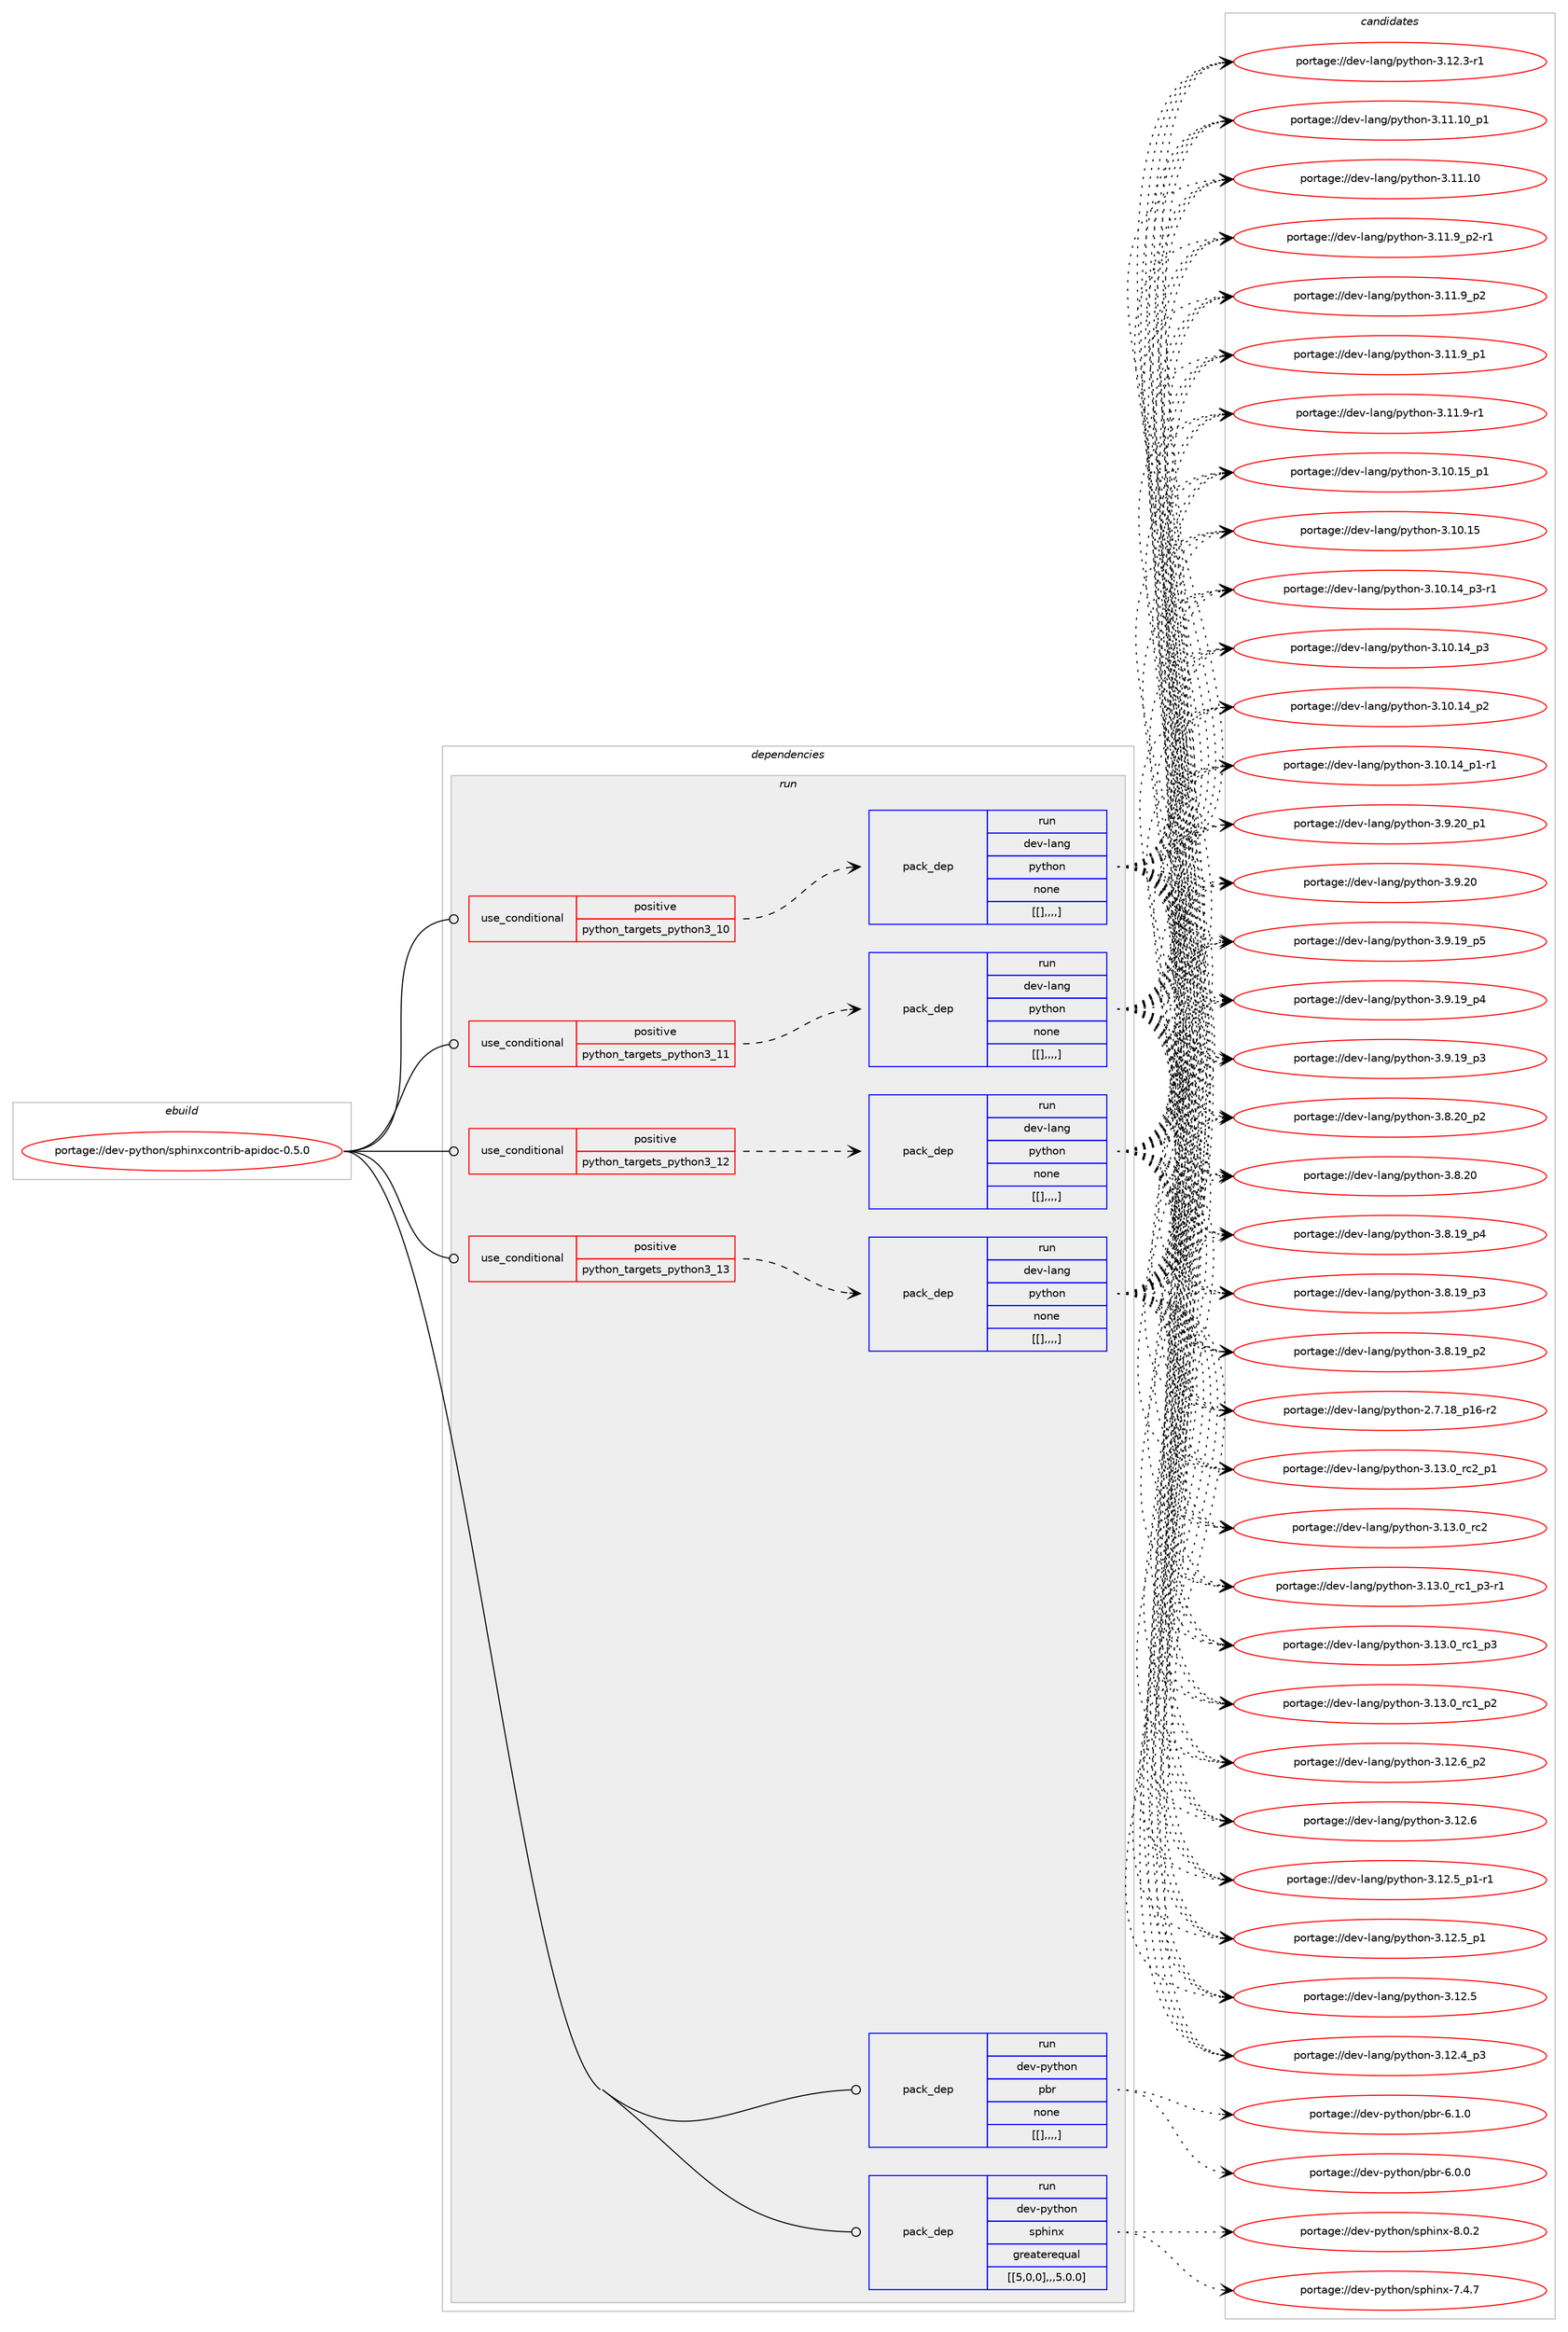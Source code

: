 digraph prolog {

# *************
# Graph options
# *************

newrank=true;
concentrate=true;
compound=true;
graph [rankdir=LR,fontname=Helvetica,fontsize=10,ranksep=1.5];#, ranksep=2.5, nodesep=0.2];
edge  [arrowhead=vee];
node  [fontname=Helvetica,fontsize=10];

# **********
# The ebuild
# **********

subgraph cluster_leftcol {
color=gray;
label=<<i>ebuild</i>>;
id [label="portage://dev-python/sphinxcontrib-apidoc-0.5.0", color=red, width=4, href="../dev-python/sphinxcontrib-apidoc-0.5.0.svg"];
}

# ****************
# The dependencies
# ****************

subgraph cluster_midcol {
color=gray;
label=<<i>dependencies</i>>;
subgraph cluster_compile {
fillcolor="#eeeeee";
style=filled;
label=<<i>compile</i>>;
}
subgraph cluster_compileandrun {
fillcolor="#eeeeee";
style=filled;
label=<<i>compile and run</i>>;
}
subgraph cluster_run {
fillcolor="#eeeeee";
style=filled;
label=<<i>run</i>>;
subgraph cond41582 {
dependency167345 [label=<<TABLE BORDER="0" CELLBORDER="1" CELLSPACING="0" CELLPADDING="4"><TR><TD ROWSPAN="3" CELLPADDING="10">use_conditional</TD></TR><TR><TD>positive</TD></TR><TR><TD>python_targets_python3_10</TD></TR></TABLE>>, shape=none, color=red];
subgraph pack124505 {
dependency167346 [label=<<TABLE BORDER="0" CELLBORDER="1" CELLSPACING="0" CELLPADDING="4" WIDTH="220"><TR><TD ROWSPAN="6" CELLPADDING="30">pack_dep</TD></TR><TR><TD WIDTH="110">run</TD></TR><TR><TD>dev-lang</TD></TR><TR><TD>python</TD></TR><TR><TD>none</TD></TR><TR><TD>[[],,,,]</TD></TR></TABLE>>, shape=none, color=blue];
}
dependency167345:e -> dependency167346:w [weight=20,style="dashed",arrowhead="vee"];
}
id:e -> dependency167345:w [weight=20,style="solid",arrowhead="odot"];
subgraph cond41583 {
dependency167347 [label=<<TABLE BORDER="0" CELLBORDER="1" CELLSPACING="0" CELLPADDING="4"><TR><TD ROWSPAN="3" CELLPADDING="10">use_conditional</TD></TR><TR><TD>positive</TD></TR><TR><TD>python_targets_python3_11</TD></TR></TABLE>>, shape=none, color=red];
subgraph pack124506 {
dependency167348 [label=<<TABLE BORDER="0" CELLBORDER="1" CELLSPACING="0" CELLPADDING="4" WIDTH="220"><TR><TD ROWSPAN="6" CELLPADDING="30">pack_dep</TD></TR><TR><TD WIDTH="110">run</TD></TR><TR><TD>dev-lang</TD></TR><TR><TD>python</TD></TR><TR><TD>none</TD></TR><TR><TD>[[],,,,]</TD></TR></TABLE>>, shape=none, color=blue];
}
dependency167347:e -> dependency167348:w [weight=20,style="dashed",arrowhead="vee"];
}
id:e -> dependency167347:w [weight=20,style="solid",arrowhead="odot"];
subgraph cond41584 {
dependency167349 [label=<<TABLE BORDER="0" CELLBORDER="1" CELLSPACING="0" CELLPADDING="4"><TR><TD ROWSPAN="3" CELLPADDING="10">use_conditional</TD></TR><TR><TD>positive</TD></TR><TR><TD>python_targets_python3_12</TD></TR></TABLE>>, shape=none, color=red];
subgraph pack124507 {
dependency167350 [label=<<TABLE BORDER="0" CELLBORDER="1" CELLSPACING="0" CELLPADDING="4" WIDTH="220"><TR><TD ROWSPAN="6" CELLPADDING="30">pack_dep</TD></TR><TR><TD WIDTH="110">run</TD></TR><TR><TD>dev-lang</TD></TR><TR><TD>python</TD></TR><TR><TD>none</TD></TR><TR><TD>[[],,,,]</TD></TR></TABLE>>, shape=none, color=blue];
}
dependency167349:e -> dependency167350:w [weight=20,style="dashed",arrowhead="vee"];
}
id:e -> dependency167349:w [weight=20,style="solid",arrowhead="odot"];
subgraph cond41585 {
dependency167351 [label=<<TABLE BORDER="0" CELLBORDER="1" CELLSPACING="0" CELLPADDING="4"><TR><TD ROWSPAN="3" CELLPADDING="10">use_conditional</TD></TR><TR><TD>positive</TD></TR><TR><TD>python_targets_python3_13</TD></TR></TABLE>>, shape=none, color=red];
subgraph pack124508 {
dependency167352 [label=<<TABLE BORDER="0" CELLBORDER="1" CELLSPACING="0" CELLPADDING="4" WIDTH="220"><TR><TD ROWSPAN="6" CELLPADDING="30">pack_dep</TD></TR><TR><TD WIDTH="110">run</TD></TR><TR><TD>dev-lang</TD></TR><TR><TD>python</TD></TR><TR><TD>none</TD></TR><TR><TD>[[],,,,]</TD></TR></TABLE>>, shape=none, color=blue];
}
dependency167351:e -> dependency167352:w [weight=20,style="dashed",arrowhead="vee"];
}
id:e -> dependency167351:w [weight=20,style="solid",arrowhead="odot"];
subgraph pack124509 {
dependency167353 [label=<<TABLE BORDER="0" CELLBORDER="1" CELLSPACING="0" CELLPADDING="4" WIDTH="220"><TR><TD ROWSPAN="6" CELLPADDING="30">pack_dep</TD></TR><TR><TD WIDTH="110">run</TD></TR><TR><TD>dev-python</TD></TR><TR><TD>pbr</TD></TR><TR><TD>none</TD></TR><TR><TD>[[],,,,]</TD></TR></TABLE>>, shape=none, color=blue];
}
id:e -> dependency167353:w [weight=20,style="solid",arrowhead="odot"];
subgraph pack124510 {
dependency167354 [label=<<TABLE BORDER="0" CELLBORDER="1" CELLSPACING="0" CELLPADDING="4" WIDTH="220"><TR><TD ROWSPAN="6" CELLPADDING="30">pack_dep</TD></TR><TR><TD WIDTH="110">run</TD></TR><TR><TD>dev-python</TD></TR><TR><TD>sphinx</TD></TR><TR><TD>greaterequal</TD></TR><TR><TD>[[5,0,0],,,5.0.0]</TD></TR></TABLE>>, shape=none, color=blue];
}
id:e -> dependency167354:w [weight=20,style="solid",arrowhead="odot"];
}
}

# **************
# The candidates
# **************

subgraph cluster_choices {
rank=same;
color=gray;
label=<<i>candidates</i>>;

subgraph choice124505 {
color=black;
nodesep=1;
choice100101118451089711010347112121116104111110455146495146489511499509511249 [label="portage://dev-lang/python-3.13.0_rc2_p1", color=red, width=4,href="../dev-lang/python-3.13.0_rc2_p1.svg"];
choice10010111845108971101034711212111610411111045514649514648951149950 [label="portage://dev-lang/python-3.13.0_rc2", color=red, width=4,href="../dev-lang/python-3.13.0_rc2.svg"];
choice1001011184510897110103471121211161041111104551464951464895114994995112514511449 [label="portage://dev-lang/python-3.13.0_rc1_p3-r1", color=red, width=4,href="../dev-lang/python-3.13.0_rc1_p3-r1.svg"];
choice100101118451089711010347112121116104111110455146495146489511499499511251 [label="portage://dev-lang/python-3.13.0_rc1_p3", color=red, width=4,href="../dev-lang/python-3.13.0_rc1_p3.svg"];
choice100101118451089711010347112121116104111110455146495146489511499499511250 [label="portage://dev-lang/python-3.13.0_rc1_p2", color=red, width=4,href="../dev-lang/python-3.13.0_rc1_p2.svg"];
choice100101118451089711010347112121116104111110455146495046549511250 [label="portage://dev-lang/python-3.12.6_p2", color=red, width=4,href="../dev-lang/python-3.12.6_p2.svg"];
choice10010111845108971101034711212111610411111045514649504654 [label="portage://dev-lang/python-3.12.6", color=red, width=4,href="../dev-lang/python-3.12.6.svg"];
choice1001011184510897110103471121211161041111104551464950465395112494511449 [label="portage://dev-lang/python-3.12.5_p1-r1", color=red, width=4,href="../dev-lang/python-3.12.5_p1-r1.svg"];
choice100101118451089711010347112121116104111110455146495046539511249 [label="portage://dev-lang/python-3.12.5_p1", color=red, width=4,href="../dev-lang/python-3.12.5_p1.svg"];
choice10010111845108971101034711212111610411111045514649504653 [label="portage://dev-lang/python-3.12.5", color=red, width=4,href="../dev-lang/python-3.12.5.svg"];
choice100101118451089711010347112121116104111110455146495046529511251 [label="portage://dev-lang/python-3.12.4_p3", color=red, width=4,href="../dev-lang/python-3.12.4_p3.svg"];
choice100101118451089711010347112121116104111110455146495046514511449 [label="portage://dev-lang/python-3.12.3-r1", color=red, width=4,href="../dev-lang/python-3.12.3-r1.svg"];
choice10010111845108971101034711212111610411111045514649494649489511249 [label="portage://dev-lang/python-3.11.10_p1", color=red, width=4,href="../dev-lang/python-3.11.10_p1.svg"];
choice1001011184510897110103471121211161041111104551464949464948 [label="portage://dev-lang/python-3.11.10", color=red, width=4,href="../dev-lang/python-3.11.10.svg"];
choice1001011184510897110103471121211161041111104551464949465795112504511449 [label="portage://dev-lang/python-3.11.9_p2-r1", color=red, width=4,href="../dev-lang/python-3.11.9_p2-r1.svg"];
choice100101118451089711010347112121116104111110455146494946579511250 [label="portage://dev-lang/python-3.11.9_p2", color=red, width=4,href="../dev-lang/python-3.11.9_p2.svg"];
choice100101118451089711010347112121116104111110455146494946579511249 [label="portage://dev-lang/python-3.11.9_p1", color=red, width=4,href="../dev-lang/python-3.11.9_p1.svg"];
choice100101118451089711010347112121116104111110455146494946574511449 [label="portage://dev-lang/python-3.11.9-r1", color=red, width=4,href="../dev-lang/python-3.11.9-r1.svg"];
choice10010111845108971101034711212111610411111045514649484649539511249 [label="portage://dev-lang/python-3.10.15_p1", color=red, width=4,href="../dev-lang/python-3.10.15_p1.svg"];
choice1001011184510897110103471121211161041111104551464948464953 [label="portage://dev-lang/python-3.10.15", color=red, width=4,href="../dev-lang/python-3.10.15.svg"];
choice100101118451089711010347112121116104111110455146494846495295112514511449 [label="portage://dev-lang/python-3.10.14_p3-r1", color=red, width=4,href="../dev-lang/python-3.10.14_p3-r1.svg"];
choice10010111845108971101034711212111610411111045514649484649529511251 [label="portage://dev-lang/python-3.10.14_p3", color=red, width=4,href="../dev-lang/python-3.10.14_p3.svg"];
choice10010111845108971101034711212111610411111045514649484649529511250 [label="portage://dev-lang/python-3.10.14_p2", color=red, width=4,href="../dev-lang/python-3.10.14_p2.svg"];
choice100101118451089711010347112121116104111110455146494846495295112494511449 [label="portage://dev-lang/python-3.10.14_p1-r1", color=red, width=4,href="../dev-lang/python-3.10.14_p1-r1.svg"];
choice100101118451089711010347112121116104111110455146574650489511249 [label="portage://dev-lang/python-3.9.20_p1", color=red, width=4,href="../dev-lang/python-3.9.20_p1.svg"];
choice10010111845108971101034711212111610411111045514657465048 [label="portage://dev-lang/python-3.9.20", color=red, width=4,href="../dev-lang/python-3.9.20.svg"];
choice100101118451089711010347112121116104111110455146574649579511253 [label="portage://dev-lang/python-3.9.19_p5", color=red, width=4,href="../dev-lang/python-3.9.19_p5.svg"];
choice100101118451089711010347112121116104111110455146574649579511252 [label="portage://dev-lang/python-3.9.19_p4", color=red, width=4,href="../dev-lang/python-3.9.19_p4.svg"];
choice100101118451089711010347112121116104111110455146574649579511251 [label="portage://dev-lang/python-3.9.19_p3", color=red, width=4,href="../dev-lang/python-3.9.19_p3.svg"];
choice100101118451089711010347112121116104111110455146564650489511250 [label="portage://dev-lang/python-3.8.20_p2", color=red, width=4,href="../dev-lang/python-3.8.20_p2.svg"];
choice10010111845108971101034711212111610411111045514656465048 [label="portage://dev-lang/python-3.8.20", color=red, width=4,href="../dev-lang/python-3.8.20.svg"];
choice100101118451089711010347112121116104111110455146564649579511252 [label="portage://dev-lang/python-3.8.19_p4", color=red, width=4,href="../dev-lang/python-3.8.19_p4.svg"];
choice100101118451089711010347112121116104111110455146564649579511251 [label="portage://dev-lang/python-3.8.19_p3", color=red, width=4,href="../dev-lang/python-3.8.19_p3.svg"];
choice100101118451089711010347112121116104111110455146564649579511250 [label="portage://dev-lang/python-3.8.19_p2", color=red, width=4,href="../dev-lang/python-3.8.19_p2.svg"];
choice100101118451089711010347112121116104111110455046554649569511249544511450 [label="portage://dev-lang/python-2.7.18_p16-r2", color=red, width=4,href="../dev-lang/python-2.7.18_p16-r2.svg"];
dependency167346:e -> choice100101118451089711010347112121116104111110455146495146489511499509511249:w [style=dotted,weight="100"];
dependency167346:e -> choice10010111845108971101034711212111610411111045514649514648951149950:w [style=dotted,weight="100"];
dependency167346:e -> choice1001011184510897110103471121211161041111104551464951464895114994995112514511449:w [style=dotted,weight="100"];
dependency167346:e -> choice100101118451089711010347112121116104111110455146495146489511499499511251:w [style=dotted,weight="100"];
dependency167346:e -> choice100101118451089711010347112121116104111110455146495146489511499499511250:w [style=dotted,weight="100"];
dependency167346:e -> choice100101118451089711010347112121116104111110455146495046549511250:w [style=dotted,weight="100"];
dependency167346:e -> choice10010111845108971101034711212111610411111045514649504654:w [style=dotted,weight="100"];
dependency167346:e -> choice1001011184510897110103471121211161041111104551464950465395112494511449:w [style=dotted,weight="100"];
dependency167346:e -> choice100101118451089711010347112121116104111110455146495046539511249:w [style=dotted,weight="100"];
dependency167346:e -> choice10010111845108971101034711212111610411111045514649504653:w [style=dotted,weight="100"];
dependency167346:e -> choice100101118451089711010347112121116104111110455146495046529511251:w [style=dotted,weight="100"];
dependency167346:e -> choice100101118451089711010347112121116104111110455146495046514511449:w [style=dotted,weight="100"];
dependency167346:e -> choice10010111845108971101034711212111610411111045514649494649489511249:w [style=dotted,weight="100"];
dependency167346:e -> choice1001011184510897110103471121211161041111104551464949464948:w [style=dotted,weight="100"];
dependency167346:e -> choice1001011184510897110103471121211161041111104551464949465795112504511449:w [style=dotted,weight="100"];
dependency167346:e -> choice100101118451089711010347112121116104111110455146494946579511250:w [style=dotted,weight="100"];
dependency167346:e -> choice100101118451089711010347112121116104111110455146494946579511249:w [style=dotted,weight="100"];
dependency167346:e -> choice100101118451089711010347112121116104111110455146494946574511449:w [style=dotted,weight="100"];
dependency167346:e -> choice10010111845108971101034711212111610411111045514649484649539511249:w [style=dotted,weight="100"];
dependency167346:e -> choice1001011184510897110103471121211161041111104551464948464953:w [style=dotted,weight="100"];
dependency167346:e -> choice100101118451089711010347112121116104111110455146494846495295112514511449:w [style=dotted,weight="100"];
dependency167346:e -> choice10010111845108971101034711212111610411111045514649484649529511251:w [style=dotted,weight="100"];
dependency167346:e -> choice10010111845108971101034711212111610411111045514649484649529511250:w [style=dotted,weight="100"];
dependency167346:e -> choice100101118451089711010347112121116104111110455146494846495295112494511449:w [style=dotted,weight="100"];
dependency167346:e -> choice100101118451089711010347112121116104111110455146574650489511249:w [style=dotted,weight="100"];
dependency167346:e -> choice10010111845108971101034711212111610411111045514657465048:w [style=dotted,weight="100"];
dependency167346:e -> choice100101118451089711010347112121116104111110455146574649579511253:w [style=dotted,weight="100"];
dependency167346:e -> choice100101118451089711010347112121116104111110455146574649579511252:w [style=dotted,weight="100"];
dependency167346:e -> choice100101118451089711010347112121116104111110455146574649579511251:w [style=dotted,weight="100"];
dependency167346:e -> choice100101118451089711010347112121116104111110455146564650489511250:w [style=dotted,weight="100"];
dependency167346:e -> choice10010111845108971101034711212111610411111045514656465048:w [style=dotted,weight="100"];
dependency167346:e -> choice100101118451089711010347112121116104111110455146564649579511252:w [style=dotted,weight="100"];
dependency167346:e -> choice100101118451089711010347112121116104111110455146564649579511251:w [style=dotted,weight="100"];
dependency167346:e -> choice100101118451089711010347112121116104111110455146564649579511250:w [style=dotted,weight="100"];
dependency167346:e -> choice100101118451089711010347112121116104111110455046554649569511249544511450:w [style=dotted,weight="100"];
}
subgraph choice124506 {
color=black;
nodesep=1;
choice100101118451089711010347112121116104111110455146495146489511499509511249 [label="portage://dev-lang/python-3.13.0_rc2_p1", color=red, width=4,href="../dev-lang/python-3.13.0_rc2_p1.svg"];
choice10010111845108971101034711212111610411111045514649514648951149950 [label="portage://dev-lang/python-3.13.0_rc2", color=red, width=4,href="../dev-lang/python-3.13.0_rc2.svg"];
choice1001011184510897110103471121211161041111104551464951464895114994995112514511449 [label="portage://dev-lang/python-3.13.0_rc1_p3-r1", color=red, width=4,href="../dev-lang/python-3.13.0_rc1_p3-r1.svg"];
choice100101118451089711010347112121116104111110455146495146489511499499511251 [label="portage://dev-lang/python-3.13.0_rc1_p3", color=red, width=4,href="../dev-lang/python-3.13.0_rc1_p3.svg"];
choice100101118451089711010347112121116104111110455146495146489511499499511250 [label="portage://dev-lang/python-3.13.0_rc1_p2", color=red, width=4,href="../dev-lang/python-3.13.0_rc1_p2.svg"];
choice100101118451089711010347112121116104111110455146495046549511250 [label="portage://dev-lang/python-3.12.6_p2", color=red, width=4,href="../dev-lang/python-3.12.6_p2.svg"];
choice10010111845108971101034711212111610411111045514649504654 [label="portage://dev-lang/python-3.12.6", color=red, width=4,href="../dev-lang/python-3.12.6.svg"];
choice1001011184510897110103471121211161041111104551464950465395112494511449 [label="portage://dev-lang/python-3.12.5_p1-r1", color=red, width=4,href="../dev-lang/python-3.12.5_p1-r1.svg"];
choice100101118451089711010347112121116104111110455146495046539511249 [label="portage://dev-lang/python-3.12.5_p1", color=red, width=4,href="../dev-lang/python-3.12.5_p1.svg"];
choice10010111845108971101034711212111610411111045514649504653 [label="portage://dev-lang/python-3.12.5", color=red, width=4,href="../dev-lang/python-3.12.5.svg"];
choice100101118451089711010347112121116104111110455146495046529511251 [label="portage://dev-lang/python-3.12.4_p3", color=red, width=4,href="../dev-lang/python-3.12.4_p3.svg"];
choice100101118451089711010347112121116104111110455146495046514511449 [label="portage://dev-lang/python-3.12.3-r1", color=red, width=4,href="../dev-lang/python-3.12.3-r1.svg"];
choice10010111845108971101034711212111610411111045514649494649489511249 [label="portage://dev-lang/python-3.11.10_p1", color=red, width=4,href="../dev-lang/python-3.11.10_p1.svg"];
choice1001011184510897110103471121211161041111104551464949464948 [label="portage://dev-lang/python-3.11.10", color=red, width=4,href="../dev-lang/python-3.11.10.svg"];
choice1001011184510897110103471121211161041111104551464949465795112504511449 [label="portage://dev-lang/python-3.11.9_p2-r1", color=red, width=4,href="../dev-lang/python-3.11.9_p2-r1.svg"];
choice100101118451089711010347112121116104111110455146494946579511250 [label="portage://dev-lang/python-3.11.9_p2", color=red, width=4,href="../dev-lang/python-3.11.9_p2.svg"];
choice100101118451089711010347112121116104111110455146494946579511249 [label="portage://dev-lang/python-3.11.9_p1", color=red, width=4,href="../dev-lang/python-3.11.9_p1.svg"];
choice100101118451089711010347112121116104111110455146494946574511449 [label="portage://dev-lang/python-3.11.9-r1", color=red, width=4,href="../dev-lang/python-3.11.9-r1.svg"];
choice10010111845108971101034711212111610411111045514649484649539511249 [label="portage://dev-lang/python-3.10.15_p1", color=red, width=4,href="../dev-lang/python-3.10.15_p1.svg"];
choice1001011184510897110103471121211161041111104551464948464953 [label="portage://dev-lang/python-3.10.15", color=red, width=4,href="../dev-lang/python-3.10.15.svg"];
choice100101118451089711010347112121116104111110455146494846495295112514511449 [label="portage://dev-lang/python-3.10.14_p3-r1", color=red, width=4,href="../dev-lang/python-3.10.14_p3-r1.svg"];
choice10010111845108971101034711212111610411111045514649484649529511251 [label="portage://dev-lang/python-3.10.14_p3", color=red, width=4,href="../dev-lang/python-3.10.14_p3.svg"];
choice10010111845108971101034711212111610411111045514649484649529511250 [label="portage://dev-lang/python-3.10.14_p2", color=red, width=4,href="../dev-lang/python-3.10.14_p2.svg"];
choice100101118451089711010347112121116104111110455146494846495295112494511449 [label="portage://dev-lang/python-3.10.14_p1-r1", color=red, width=4,href="../dev-lang/python-3.10.14_p1-r1.svg"];
choice100101118451089711010347112121116104111110455146574650489511249 [label="portage://dev-lang/python-3.9.20_p1", color=red, width=4,href="../dev-lang/python-3.9.20_p1.svg"];
choice10010111845108971101034711212111610411111045514657465048 [label="portage://dev-lang/python-3.9.20", color=red, width=4,href="../dev-lang/python-3.9.20.svg"];
choice100101118451089711010347112121116104111110455146574649579511253 [label="portage://dev-lang/python-3.9.19_p5", color=red, width=4,href="../dev-lang/python-3.9.19_p5.svg"];
choice100101118451089711010347112121116104111110455146574649579511252 [label="portage://dev-lang/python-3.9.19_p4", color=red, width=4,href="../dev-lang/python-3.9.19_p4.svg"];
choice100101118451089711010347112121116104111110455146574649579511251 [label="portage://dev-lang/python-3.9.19_p3", color=red, width=4,href="../dev-lang/python-3.9.19_p3.svg"];
choice100101118451089711010347112121116104111110455146564650489511250 [label="portage://dev-lang/python-3.8.20_p2", color=red, width=4,href="../dev-lang/python-3.8.20_p2.svg"];
choice10010111845108971101034711212111610411111045514656465048 [label="portage://dev-lang/python-3.8.20", color=red, width=4,href="../dev-lang/python-3.8.20.svg"];
choice100101118451089711010347112121116104111110455146564649579511252 [label="portage://dev-lang/python-3.8.19_p4", color=red, width=4,href="../dev-lang/python-3.8.19_p4.svg"];
choice100101118451089711010347112121116104111110455146564649579511251 [label="portage://dev-lang/python-3.8.19_p3", color=red, width=4,href="../dev-lang/python-3.8.19_p3.svg"];
choice100101118451089711010347112121116104111110455146564649579511250 [label="portage://dev-lang/python-3.8.19_p2", color=red, width=4,href="../dev-lang/python-3.8.19_p2.svg"];
choice100101118451089711010347112121116104111110455046554649569511249544511450 [label="portage://dev-lang/python-2.7.18_p16-r2", color=red, width=4,href="../dev-lang/python-2.7.18_p16-r2.svg"];
dependency167348:e -> choice100101118451089711010347112121116104111110455146495146489511499509511249:w [style=dotted,weight="100"];
dependency167348:e -> choice10010111845108971101034711212111610411111045514649514648951149950:w [style=dotted,weight="100"];
dependency167348:e -> choice1001011184510897110103471121211161041111104551464951464895114994995112514511449:w [style=dotted,weight="100"];
dependency167348:e -> choice100101118451089711010347112121116104111110455146495146489511499499511251:w [style=dotted,weight="100"];
dependency167348:e -> choice100101118451089711010347112121116104111110455146495146489511499499511250:w [style=dotted,weight="100"];
dependency167348:e -> choice100101118451089711010347112121116104111110455146495046549511250:w [style=dotted,weight="100"];
dependency167348:e -> choice10010111845108971101034711212111610411111045514649504654:w [style=dotted,weight="100"];
dependency167348:e -> choice1001011184510897110103471121211161041111104551464950465395112494511449:w [style=dotted,weight="100"];
dependency167348:e -> choice100101118451089711010347112121116104111110455146495046539511249:w [style=dotted,weight="100"];
dependency167348:e -> choice10010111845108971101034711212111610411111045514649504653:w [style=dotted,weight="100"];
dependency167348:e -> choice100101118451089711010347112121116104111110455146495046529511251:w [style=dotted,weight="100"];
dependency167348:e -> choice100101118451089711010347112121116104111110455146495046514511449:w [style=dotted,weight="100"];
dependency167348:e -> choice10010111845108971101034711212111610411111045514649494649489511249:w [style=dotted,weight="100"];
dependency167348:e -> choice1001011184510897110103471121211161041111104551464949464948:w [style=dotted,weight="100"];
dependency167348:e -> choice1001011184510897110103471121211161041111104551464949465795112504511449:w [style=dotted,weight="100"];
dependency167348:e -> choice100101118451089711010347112121116104111110455146494946579511250:w [style=dotted,weight="100"];
dependency167348:e -> choice100101118451089711010347112121116104111110455146494946579511249:w [style=dotted,weight="100"];
dependency167348:e -> choice100101118451089711010347112121116104111110455146494946574511449:w [style=dotted,weight="100"];
dependency167348:e -> choice10010111845108971101034711212111610411111045514649484649539511249:w [style=dotted,weight="100"];
dependency167348:e -> choice1001011184510897110103471121211161041111104551464948464953:w [style=dotted,weight="100"];
dependency167348:e -> choice100101118451089711010347112121116104111110455146494846495295112514511449:w [style=dotted,weight="100"];
dependency167348:e -> choice10010111845108971101034711212111610411111045514649484649529511251:w [style=dotted,weight="100"];
dependency167348:e -> choice10010111845108971101034711212111610411111045514649484649529511250:w [style=dotted,weight="100"];
dependency167348:e -> choice100101118451089711010347112121116104111110455146494846495295112494511449:w [style=dotted,weight="100"];
dependency167348:e -> choice100101118451089711010347112121116104111110455146574650489511249:w [style=dotted,weight="100"];
dependency167348:e -> choice10010111845108971101034711212111610411111045514657465048:w [style=dotted,weight="100"];
dependency167348:e -> choice100101118451089711010347112121116104111110455146574649579511253:w [style=dotted,weight="100"];
dependency167348:e -> choice100101118451089711010347112121116104111110455146574649579511252:w [style=dotted,weight="100"];
dependency167348:e -> choice100101118451089711010347112121116104111110455146574649579511251:w [style=dotted,weight="100"];
dependency167348:e -> choice100101118451089711010347112121116104111110455146564650489511250:w [style=dotted,weight="100"];
dependency167348:e -> choice10010111845108971101034711212111610411111045514656465048:w [style=dotted,weight="100"];
dependency167348:e -> choice100101118451089711010347112121116104111110455146564649579511252:w [style=dotted,weight="100"];
dependency167348:e -> choice100101118451089711010347112121116104111110455146564649579511251:w [style=dotted,weight="100"];
dependency167348:e -> choice100101118451089711010347112121116104111110455146564649579511250:w [style=dotted,weight="100"];
dependency167348:e -> choice100101118451089711010347112121116104111110455046554649569511249544511450:w [style=dotted,weight="100"];
}
subgraph choice124507 {
color=black;
nodesep=1;
choice100101118451089711010347112121116104111110455146495146489511499509511249 [label="portage://dev-lang/python-3.13.0_rc2_p1", color=red, width=4,href="../dev-lang/python-3.13.0_rc2_p1.svg"];
choice10010111845108971101034711212111610411111045514649514648951149950 [label="portage://dev-lang/python-3.13.0_rc2", color=red, width=4,href="../dev-lang/python-3.13.0_rc2.svg"];
choice1001011184510897110103471121211161041111104551464951464895114994995112514511449 [label="portage://dev-lang/python-3.13.0_rc1_p3-r1", color=red, width=4,href="../dev-lang/python-3.13.0_rc1_p3-r1.svg"];
choice100101118451089711010347112121116104111110455146495146489511499499511251 [label="portage://dev-lang/python-3.13.0_rc1_p3", color=red, width=4,href="../dev-lang/python-3.13.0_rc1_p3.svg"];
choice100101118451089711010347112121116104111110455146495146489511499499511250 [label="portage://dev-lang/python-3.13.0_rc1_p2", color=red, width=4,href="../dev-lang/python-3.13.0_rc1_p2.svg"];
choice100101118451089711010347112121116104111110455146495046549511250 [label="portage://dev-lang/python-3.12.6_p2", color=red, width=4,href="../dev-lang/python-3.12.6_p2.svg"];
choice10010111845108971101034711212111610411111045514649504654 [label="portage://dev-lang/python-3.12.6", color=red, width=4,href="../dev-lang/python-3.12.6.svg"];
choice1001011184510897110103471121211161041111104551464950465395112494511449 [label="portage://dev-lang/python-3.12.5_p1-r1", color=red, width=4,href="../dev-lang/python-3.12.5_p1-r1.svg"];
choice100101118451089711010347112121116104111110455146495046539511249 [label="portage://dev-lang/python-3.12.5_p1", color=red, width=4,href="../dev-lang/python-3.12.5_p1.svg"];
choice10010111845108971101034711212111610411111045514649504653 [label="portage://dev-lang/python-3.12.5", color=red, width=4,href="../dev-lang/python-3.12.5.svg"];
choice100101118451089711010347112121116104111110455146495046529511251 [label="portage://dev-lang/python-3.12.4_p3", color=red, width=4,href="../dev-lang/python-3.12.4_p3.svg"];
choice100101118451089711010347112121116104111110455146495046514511449 [label="portage://dev-lang/python-3.12.3-r1", color=red, width=4,href="../dev-lang/python-3.12.3-r1.svg"];
choice10010111845108971101034711212111610411111045514649494649489511249 [label="portage://dev-lang/python-3.11.10_p1", color=red, width=4,href="../dev-lang/python-3.11.10_p1.svg"];
choice1001011184510897110103471121211161041111104551464949464948 [label="portage://dev-lang/python-3.11.10", color=red, width=4,href="../dev-lang/python-3.11.10.svg"];
choice1001011184510897110103471121211161041111104551464949465795112504511449 [label="portage://dev-lang/python-3.11.9_p2-r1", color=red, width=4,href="../dev-lang/python-3.11.9_p2-r1.svg"];
choice100101118451089711010347112121116104111110455146494946579511250 [label="portage://dev-lang/python-3.11.9_p2", color=red, width=4,href="../dev-lang/python-3.11.9_p2.svg"];
choice100101118451089711010347112121116104111110455146494946579511249 [label="portage://dev-lang/python-3.11.9_p1", color=red, width=4,href="../dev-lang/python-3.11.9_p1.svg"];
choice100101118451089711010347112121116104111110455146494946574511449 [label="portage://dev-lang/python-3.11.9-r1", color=red, width=4,href="../dev-lang/python-3.11.9-r1.svg"];
choice10010111845108971101034711212111610411111045514649484649539511249 [label="portage://dev-lang/python-3.10.15_p1", color=red, width=4,href="../dev-lang/python-3.10.15_p1.svg"];
choice1001011184510897110103471121211161041111104551464948464953 [label="portage://dev-lang/python-3.10.15", color=red, width=4,href="../dev-lang/python-3.10.15.svg"];
choice100101118451089711010347112121116104111110455146494846495295112514511449 [label="portage://dev-lang/python-3.10.14_p3-r1", color=red, width=4,href="../dev-lang/python-3.10.14_p3-r1.svg"];
choice10010111845108971101034711212111610411111045514649484649529511251 [label="portage://dev-lang/python-3.10.14_p3", color=red, width=4,href="../dev-lang/python-3.10.14_p3.svg"];
choice10010111845108971101034711212111610411111045514649484649529511250 [label="portage://dev-lang/python-3.10.14_p2", color=red, width=4,href="../dev-lang/python-3.10.14_p2.svg"];
choice100101118451089711010347112121116104111110455146494846495295112494511449 [label="portage://dev-lang/python-3.10.14_p1-r1", color=red, width=4,href="../dev-lang/python-3.10.14_p1-r1.svg"];
choice100101118451089711010347112121116104111110455146574650489511249 [label="portage://dev-lang/python-3.9.20_p1", color=red, width=4,href="../dev-lang/python-3.9.20_p1.svg"];
choice10010111845108971101034711212111610411111045514657465048 [label="portage://dev-lang/python-3.9.20", color=red, width=4,href="../dev-lang/python-3.9.20.svg"];
choice100101118451089711010347112121116104111110455146574649579511253 [label="portage://dev-lang/python-3.9.19_p5", color=red, width=4,href="../dev-lang/python-3.9.19_p5.svg"];
choice100101118451089711010347112121116104111110455146574649579511252 [label="portage://dev-lang/python-3.9.19_p4", color=red, width=4,href="../dev-lang/python-3.9.19_p4.svg"];
choice100101118451089711010347112121116104111110455146574649579511251 [label="portage://dev-lang/python-3.9.19_p3", color=red, width=4,href="../dev-lang/python-3.9.19_p3.svg"];
choice100101118451089711010347112121116104111110455146564650489511250 [label="portage://dev-lang/python-3.8.20_p2", color=red, width=4,href="../dev-lang/python-3.8.20_p2.svg"];
choice10010111845108971101034711212111610411111045514656465048 [label="portage://dev-lang/python-3.8.20", color=red, width=4,href="../dev-lang/python-3.8.20.svg"];
choice100101118451089711010347112121116104111110455146564649579511252 [label="portage://dev-lang/python-3.8.19_p4", color=red, width=4,href="../dev-lang/python-3.8.19_p4.svg"];
choice100101118451089711010347112121116104111110455146564649579511251 [label="portage://dev-lang/python-3.8.19_p3", color=red, width=4,href="../dev-lang/python-3.8.19_p3.svg"];
choice100101118451089711010347112121116104111110455146564649579511250 [label="portage://dev-lang/python-3.8.19_p2", color=red, width=4,href="../dev-lang/python-3.8.19_p2.svg"];
choice100101118451089711010347112121116104111110455046554649569511249544511450 [label="portage://dev-lang/python-2.7.18_p16-r2", color=red, width=4,href="../dev-lang/python-2.7.18_p16-r2.svg"];
dependency167350:e -> choice100101118451089711010347112121116104111110455146495146489511499509511249:w [style=dotted,weight="100"];
dependency167350:e -> choice10010111845108971101034711212111610411111045514649514648951149950:w [style=dotted,weight="100"];
dependency167350:e -> choice1001011184510897110103471121211161041111104551464951464895114994995112514511449:w [style=dotted,weight="100"];
dependency167350:e -> choice100101118451089711010347112121116104111110455146495146489511499499511251:w [style=dotted,weight="100"];
dependency167350:e -> choice100101118451089711010347112121116104111110455146495146489511499499511250:w [style=dotted,weight="100"];
dependency167350:e -> choice100101118451089711010347112121116104111110455146495046549511250:w [style=dotted,weight="100"];
dependency167350:e -> choice10010111845108971101034711212111610411111045514649504654:w [style=dotted,weight="100"];
dependency167350:e -> choice1001011184510897110103471121211161041111104551464950465395112494511449:w [style=dotted,weight="100"];
dependency167350:e -> choice100101118451089711010347112121116104111110455146495046539511249:w [style=dotted,weight="100"];
dependency167350:e -> choice10010111845108971101034711212111610411111045514649504653:w [style=dotted,weight="100"];
dependency167350:e -> choice100101118451089711010347112121116104111110455146495046529511251:w [style=dotted,weight="100"];
dependency167350:e -> choice100101118451089711010347112121116104111110455146495046514511449:w [style=dotted,weight="100"];
dependency167350:e -> choice10010111845108971101034711212111610411111045514649494649489511249:w [style=dotted,weight="100"];
dependency167350:e -> choice1001011184510897110103471121211161041111104551464949464948:w [style=dotted,weight="100"];
dependency167350:e -> choice1001011184510897110103471121211161041111104551464949465795112504511449:w [style=dotted,weight="100"];
dependency167350:e -> choice100101118451089711010347112121116104111110455146494946579511250:w [style=dotted,weight="100"];
dependency167350:e -> choice100101118451089711010347112121116104111110455146494946579511249:w [style=dotted,weight="100"];
dependency167350:e -> choice100101118451089711010347112121116104111110455146494946574511449:w [style=dotted,weight="100"];
dependency167350:e -> choice10010111845108971101034711212111610411111045514649484649539511249:w [style=dotted,weight="100"];
dependency167350:e -> choice1001011184510897110103471121211161041111104551464948464953:w [style=dotted,weight="100"];
dependency167350:e -> choice100101118451089711010347112121116104111110455146494846495295112514511449:w [style=dotted,weight="100"];
dependency167350:e -> choice10010111845108971101034711212111610411111045514649484649529511251:w [style=dotted,weight="100"];
dependency167350:e -> choice10010111845108971101034711212111610411111045514649484649529511250:w [style=dotted,weight="100"];
dependency167350:e -> choice100101118451089711010347112121116104111110455146494846495295112494511449:w [style=dotted,weight="100"];
dependency167350:e -> choice100101118451089711010347112121116104111110455146574650489511249:w [style=dotted,weight="100"];
dependency167350:e -> choice10010111845108971101034711212111610411111045514657465048:w [style=dotted,weight="100"];
dependency167350:e -> choice100101118451089711010347112121116104111110455146574649579511253:w [style=dotted,weight="100"];
dependency167350:e -> choice100101118451089711010347112121116104111110455146574649579511252:w [style=dotted,weight="100"];
dependency167350:e -> choice100101118451089711010347112121116104111110455146574649579511251:w [style=dotted,weight="100"];
dependency167350:e -> choice100101118451089711010347112121116104111110455146564650489511250:w [style=dotted,weight="100"];
dependency167350:e -> choice10010111845108971101034711212111610411111045514656465048:w [style=dotted,weight="100"];
dependency167350:e -> choice100101118451089711010347112121116104111110455146564649579511252:w [style=dotted,weight="100"];
dependency167350:e -> choice100101118451089711010347112121116104111110455146564649579511251:w [style=dotted,weight="100"];
dependency167350:e -> choice100101118451089711010347112121116104111110455146564649579511250:w [style=dotted,weight="100"];
dependency167350:e -> choice100101118451089711010347112121116104111110455046554649569511249544511450:w [style=dotted,weight="100"];
}
subgraph choice124508 {
color=black;
nodesep=1;
choice100101118451089711010347112121116104111110455146495146489511499509511249 [label="portage://dev-lang/python-3.13.0_rc2_p1", color=red, width=4,href="../dev-lang/python-3.13.0_rc2_p1.svg"];
choice10010111845108971101034711212111610411111045514649514648951149950 [label="portage://dev-lang/python-3.13.0_rc2", color=red, width=4,href="../dev-lang/python-3.13.0_rc2.svg"];
choice1001011184510897110103471121211161041111104551464951464895114994995112514511449 [label="portage://dev-lang/python-3.13.0_rc1_p3-r1", color=red, width=4,href="../dev-lang/python-3.13.0_rc1_p3-r1.svg"];
choice100101118451089711010347112121116104111110455146495146489511499499511251 [label="portage://dev-lang/python-3.13.0_rc1_p3", color=red, width=4,href="../dev-lang/python-3.13.0_rc1_p3.svg"];
choice100101118451089711010347112121116104111110455146495146489511499499511250 [label="portage://dev-lang/python-3.13.0_rc1_p2", color=red, width=4,href="../dev-lang/python-3.13.0_rc1_p2.svg"];
choice100101118451089711010347112121116104111110455146495046549511250 [label="portage://dev-lang/python-3.12.6_p2", color=red, width=4,href="../dev-lang/python-3.12.6_p2.svg"];
choice10010111845108971101034711212111610411111045514649504654 [label="portage://dev-lang/python-3.12.6", color=red, width=4,href="../dev-lang/python-3.12.6.svg"];
choice1001011184510897110103471121211161041111104551464950465395112494511449 [label="portage://dev-lang/python-3.12.5_p1-r1", color=red, width=4,href="../dev-lang/python-3.12.5_p1-r1.svg"];
choice100101118451089711010347112121116104111110455146495046539511249 [label="portage://dev-lang/python-3.12.5_p1", color=red, width=4,href="../dev-lang/python-3.12.5_p1.svg"];
choice10010111845108971101034711212111610411111045514649504653 [label="portage://dev-lang/python-3.12.5", color=red, width=4,href="../dev-lang/python-3.12.5.svg"];
choice100101118451089711010347112121116104111110455146495046529511251 [label="portage://dev-lang/python-3.12.4_p3", color=red, width=4,href="../dev-lang/python-3.12.4_p3.svg"];
choice100101118451089711010347112121116104111110455146495046514511449 [label="portage://dev-lang/python-3.12.3-r1", color=red, width=4,href="../dev-lang/python-3.12.3-r1.svg"];
choice10010111845108971101034711212111610411111045514649494649489511249 [label="portage://dev-lang/python-3.11.10_p1", color=red, width=4,href="../dev-lang/python-3.11.10_p1.svg"];
choice1001011184510897110103471121211161041111104551464949464948 [label="portage://dev-lang/python-3.11.10", color=red, width=4,href="../dev-lang/python-3.11.10.svg"];
choice1001011184510897110103471121211161041111104551464949465795112504511449 [label="portage://dev-lang/python-3.11.9_p2-r1", color=red, width=4,href="../dev-lang/python-3.11.9_p2-r1.svg"];
choice100101118451089711010347112121116104111110455146494946579511250 [label="portage://dev-lang/python-3.11.9_p2", color=red, width=4,href="../dev-lang/python-3.11.9_p2.svg"];
choice100101118451089711010347112121116104111110455146494946579511249 [label="portage://dev-lang/python-3.11.9_p1", color=red, width=4,href="../dev-lang/python-3.11.9_p1.svg"];
choice100101118451089711010347112121116104111110455146494946574511449 [label="portage://dev-lang/python-3.11.9-r1", color=red, width=4,href="../dev-lang/python-3.11.9-r1.svg"];
choice10010111845108971101034711212111610411111045514649484649539511249 [label="portage://dev-lang/python-3.10.15_p1", color=red, width=4,href="../dev-lang/python-3.10.15_p1.svg"];
choice1001011184510897110103471121211161041111104551464948464953 [label="portage://dev-lang/python-3.10.15", color=red, width=4,href="../dev-lang/python-3.10.15.svg"];
choice100101118451089711010347112121116104111110455146494846495295112514511449 [label="portage://dev-lang/python-3.10.14_p3-r1", color=red, width=4,href="../dev-lang/python-3.10.14_p3-r1.svg"];
choice10010111845108971101034711212111610411111045514649484649529511251 [label="portage://dev-lang/python-3.10.14_p3", color=red, width=4,href="../dev-lang/python-3.10.14_p3.svg"];
choice10010111845108971101034711212111610411111045514649484649529511250 [label="portage://dev-lang/python-3.10.14_p2", color=red, width=4,href="../dev-lang/python-3.10.14_p2.svg"];
choice100101118451089711010347112121116104111110455146494846495295112494511449 [label="portage://dev-lang/python-3.10.14_p1-r1", color=red, width=4,href="../dev-lang/python-3.10.14_p1-r1.svg"];
choice100101118451089711010347112121116104111110455146574650489511249 [label="portage://dev-lang/python-3.9.20_p1", color=red, width=4,href="../dev-lang/python-3.9.20_p1.svg"];
choice10010111845108971101034711212111610411111045514657465048 [label="portage://dev-lang/python-3.9.20", color=red, width=4,href="../dev-lang/python-3.9.20.svg"];
choice100101118451089711010347112121116104111110455146574649579511253 [label="portage://dev-lang/python-3.9.19_p5", color=red, width=4,href="../dev-lang/python-3.9.19_p5.svg"];
choice100101118451089711010347112121116104111110455146574649579511252 [label="portage://dev-lang/python-3.9.19_p4", color=red, width=4,href="../dev-lang/python-3.9.19_p4.svg"];
choice100101118451089711010347112121116104111110455146574649579511251 [label="portage://dev-lang/python-3.9.19_p3", color=red, width=4,href="../dev-lang/python-3.9.19_p3.svg"];
choice100101118451089711010347112121116104111110455146564650489511250 [label="portage://dev-lang/python-3.8.20_p2", color=red, width=4,href="../dev-lang/python-3.8.20_p2.svg"];
choice10010111845108971101034711212111610411111045514656465048 [label="portage://dev-lang/python-3.8.20", color=red, width=4,href="../dev-lang/python-3.8.20.svg"];
choice100101118451089711010347112121116104111110455146564649579511252 [label="portage://dev-lang/python-3.8.19_p4", color=red, width=4,href="../dev-lang/python-3.8.19_p4.svg"];
choice100101118451089711010347112121116104111110455146564649579511251 [label="portage://dev-lang/python-3.8.19_p3", color=red, width=4,href="../dev-lang/python-3.8.19_p3.svg"];
choice100101118451089711010347112121116104111110455146564649579511250 [label="portage://dev-lang/python-3.8.19_p2", color=red, width=4,href="../dev-lang/python-3.8.19_p2.svg"];
choice100101118451089711010347112121116104111110455046554649569511249544511450 [label="portage://dev-lang/python-2.7.18_p16-r2", color=red, width=4,href="../dev-lang/python-2.7.18_p16-r2.svg"];
dependency167352:e -> choice100101118451089711010347112121116104111110455146495146489511499509511249:w [style=dotted,weight="100"];
dependency167352:e -> choice10010111845108971101034711212111610411111045514649514648951149950:w [style=dotted,weight="100"];
dependency167352:e -> choice1001011184510897110103471121211161041111104551464951464895114994995112514511449:w [style=dotted,weight="100"];
dependency167352:e -> choice100101118451089711010347112121116104111110455146495146489511499499511251:w [style=dotted,weight="100"];
dependency167352:e -> choice100101118451089711010347112121116104111110455146495146489511499499511250:w [style=dotted,weight="100"];
dependency167352:e -> choice100101118451089711010347112121116104111110455146495046549511250:w [style=dotted,weight="100"];
dependency167352:e -> choice10010111845108971101034711212111610411111045514649504654:w [style=dotted,weight="100"];
dependency167352:e -> choice1001011184510897110103471121211161041111104551464950465395112494511449:w [style=dotted,weight="100"];
dependency167352:e -> choice100101118451089711010347112121116104111110455146495046539511249:w [style=dotted,weight="100"];
dependency167352:e -> choice10010111845108971101034711212111610411111045514649504653:w [style=dotted,weight="100"];
dependency167352:e -> choice100101118451089711010347112121116104111110455146495046529511251:w [style=dotted,weight="100"];
dependency167352:e -> choice100101118451089711010347112121116104111110455146495046514511449:w [style=dotted,weight="100"];
dependency167352:e -> choice10010111845108971101034711212111610411111045514649494649489511249:w [style=dotted,weight="100"];
dependency167352:e -> choice1001011184510897110103471121211161041111104551464949464948:w [style=dotted,weight="100"];
dependency167352:e -> choice1001011184510897110103471121211161041111104551464949465795112504511449:w [style=dotted,weight="100"];
dependency167352:e -> choice100101118451089711010347112121116104111110455146494946579511250:w [style=dotted,weight="100"];
dependency167352:e -> choice100101118451089711010347112121116104111110455146494946579511249:w [style=dotted,weight="100"];
dependency167352:e -> choice100101118451089711010347112121116104111110455146494946574511449:w [style=dotted,weight="100"];
dependency167352:e -> choice10010111845108971101034711212111610411111045514649484649539511249:w [style=dotted,weight="100"];
dependency167352:e -> choice1001011184510897110103471121211161041111104551464948464953:w [style=dotted,weight="100"];
dependency167352:e -> choice100101118451089711010347112121116104111110455146494846495295112514511449:w [style=dotted,weight="100"];
dependency167352:e -> choice10010111845108971101034711212111610411111045514649484649529511251:w [style=dotted,weight="100"];
dependency167352:e -> choice10010111845108971101034711212111610411111045514649484649529511250:w [style=dotted,weight="100"];
dependency167352:e -> choice100101118451089711010347112121116104111110455146494846495295112494511449:w [style=dotted,weight="100"];
dependency167352:e -> choice100101118451089711010347112121116104111110455146574650489511249:w [style=dotted,weight="100"];
dependency167352:e -> choice10010111845108971101034711212111610411111045514657465048:w [style=dotted,weight="100"];
dependency167352:e -> choice100101118451089711010347112121116104111110455146574649579511253:w [style=dotted,weight="100"];
dependency167352:e -> choice100101118451089711010347112121116104111110455146574649579511252:w [style=dotted,weight="100"];
dependency167352:e -> choice100101118451089711010347112121116104111110455146574649579511251:w [style=dotted,weight="100"];
dependency167352:e -> choice100101118451089711010347112121116104111110455146564650489511250:w [style=dotted,weight="100"];
dependency167352:e -> choice10010111845108971101034711212111610411111045514656465048:w [style=dotted,weight="100"];
dependency167352:e -> choice100101118451089711010347112121116104111110455146564649579511252:w [style=dotted,weight="100"];
dependency167352:e -> choice100101118451089711010347112121116104111110455146564649579511251:w [style=dotted,weight="100"];
dependency167352:e -> choice100101118451089711010347112121116104111110455146564649579511250:w [style=dotted,weight="100"];
dependency167352:e -> choice100101118451089711010347112121116104111110455046554649569511249544511450:w [style=dotted,weight="100"];
}
subgraph choice124509 {
color=black;
nodesep=1;
choice100101118451121211161041111104711298114455446494648 [label="portage://dev-python/pbr-6.1.0", color=red, width=4,href="../dev-python/pbr-6.1.0.svg"];
choice100101118451121211161041111104711298114455446484648 [label="portage://dev-python/pbr-6.0.0", color=red, width=4,href="../dev-python/pbr-6.0.0.svg"];
dependency167353:e -> choice100101118451121211161041111104711298114455446494648:w [style=dotted,weight="100"];
dependency167353:e -> choice100101118451121211161041111104711298114455446484648:w [style=dotted,weight="100"];
}
subgraph choice124510 {
color=black;
nodesep=1;
choice1001011184511212111610411111047115112104105110120455646484650 [label="portage://dev-python/sphinx-8.0.2", color=red, width=4,href="../dev-python/sphinx-8.0.2.svg"];
choice1001011184511212111610411111047115112104105110120455546524655 [label="portage://dev-python/sphinx-7.4.7", color=red, width=4,href="../dev-python/sphinx-7.4.7.svg"];
dependency167354:e -> choice1001011184511212111610411111047115112104105110120455646484650:w [style=dotted,weight="100"];
dependency167354:e -> choice1001011184511212111610411111047115112104105110120455546524655:w [style=dotted,weight="100"];
}
}

}
